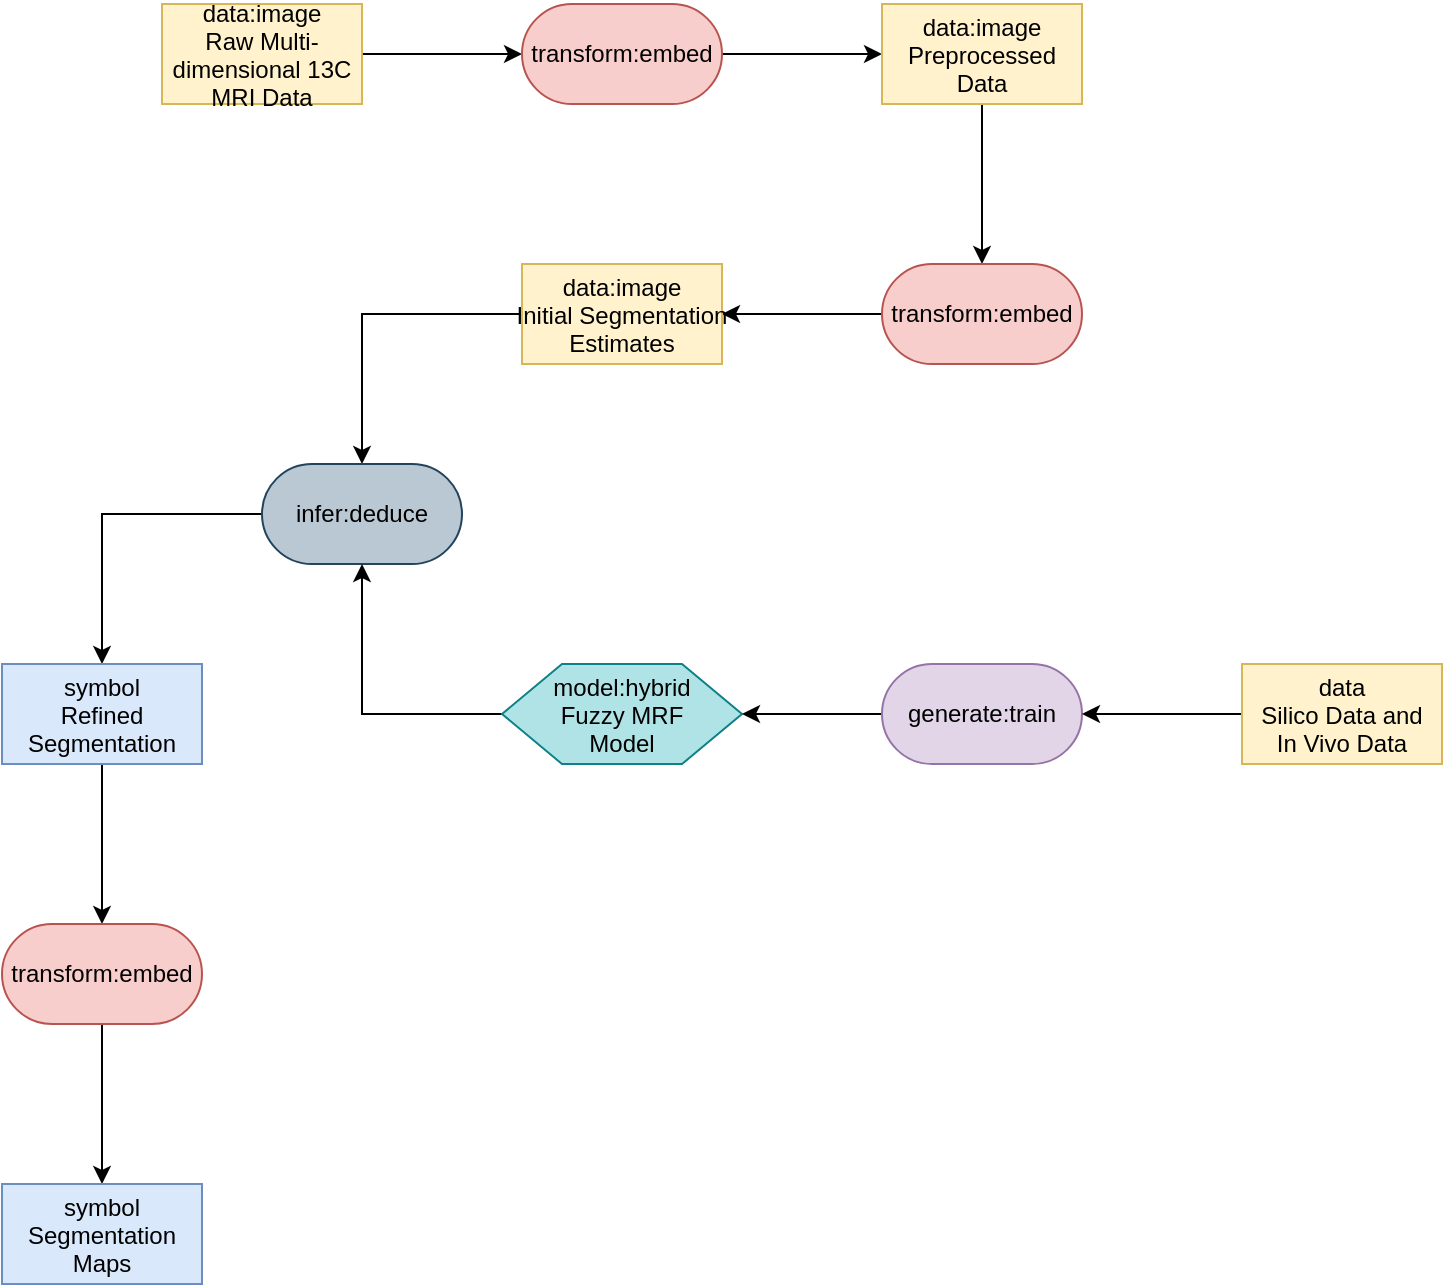 <mxfile version="27.0.5">
  <diagram name="Page-1" id="LG3dW7jTMZFbXFwN9lKe">
    <mxGraphModel dx="1123" dy="673" grid="1" gridSize="10" guides="1" tooltips="1" connect="1" arrows="1" fold="1" page="1" pageScale="1" pageWidth="3300" pageHeight="4681" math="0" shadow="0">
      <root>
        <mxCell id="0" />
        <mxCell id="1" parent="0" />
        <mxCell id="tt4OFCGAbrIiFNeCSwZj-3" style="edgeStyle=orthogonalEdgeStyle;rounded=0;orthogonalLoop=1;jettySize=auto;html=1;exitX=1;exitY=0.5;exitDx=0;exitDy=0;entryX=0;entryY=0.5;entryDx=0;entryDy=0;" edge="1" parent="1" source="tt4OFCGAbrIiFNeCSwZj-1" target="tt4OFCGAbrIiFNeCSwZj-2">
          <mxGeometry relative="1" as="geometry" />
        </mxCell>
        <mxCell id="tt4OFCGAbrIiFNeCSwZj-1" value="data:image&#xa;Raw Multi-&#xa;dimensional 13C&#xa;MRI Data" style="rectangle;fillColor=#fff2cc;strokeColor=#d6b656;" name="data" vertex="1" parent="1">
          <mxGeometry x="340" y="230" width="100" height="50" as="geometry" />
        </mxCell>
        <mxCell id="tt4OFCGAbrIiFNeCSwZj-5" style="edgeStyle=orthogonalEdgeStyle;rounded=0;orthogonalLoop=1;jettySize=auto;html=1;exitX=1;exitY=0.5;exitDx=0;exitDy=0;entryX=0;entryY=0.5;entryDx=0;entryDy=0;" edge="1" parent="1" source="tt4OFCGAbrIiFNeCSwZj-2" target="tt4OFCGAbrIiFNeCSwZj-4">
          <mxGeometry relative="1" as="geometry" />
        </mxCell>
        <mxCell id="tt4OFCGAbrIiFNeCSwZj-2" value="transform:embed" style="rounded=1;whiteSpace=wrap;html=1;arcSize=50;fillColor=#f8cecc;strokeColor=#b85450;" name="transform" vertex="1" parent="1">
          <mxGeometry x="520" y="230" width="100" height="50" as="geometry" />
        </mxCell>
        <mxCell id="tt4OFCGAbrIiFNeCSwZj-7" style="edgeStyle=orthogonalEdgeStyle;rounded=0;orthogonalLoop=1;jettySize=auto;html=1;exitX=0.5;exitY=1;exitDx=0;exitDy=0;entryX=0.5;entryY=0;entryDx=0;entryDy=0;" edge="1" parent="1" source="tt4OFCGAbrIiFNeCSwZj-4" target="tt4OFCGAbrIiFNeCSwZj-6">
          <mxGeometry relative="1" as="geometry" />
        </mxCell>
        <mxCell id="tt4OFCGAbrIiFNeCSwZj-4" value="data:image&#xa;Preprocessed&#xa;Data" style="rectangle;fillColor=#fff2cc;strokeColor=#d6b656;" name="data" vertex="1" parent="1">
          <mxGeometry x="700" y="230" width="100" height="50" as="geometry" />
        </mxCell>
        <mxCell id="tt4OFCGAbrIiFNeCSwZj-9" style="edgeStyle=orthogonalEdgeStyle;rounded=0;orthogonalLoop=1;jettySize=auto;html=1;exitX=0;exitY=0.5;exitDx=0;exitDy=0;entryX=1;entryY=0.5;entryDx=0;entryDy=0;" edge="1" parent="1" source="tt4OFCGAbrIiFNeCSwZj-6" target="tt4OFCGAbrIiFNeCSwZj-8">
          <mxGeometry relative="1" as="geometry" />
        </mxCell>
        <mxCell id="tt4OFCGAbrIiFNeCSwZj-6" value="transform:embed" style="rounded=1;whiteSpace=wrap;html=1;arcSize=50;fillColor=#f8cecc;strokeColor=#b85450;" name="transform" vertex="1" parent="1">
          <mxGeometry x="700" y="360" width="100" height="50" as="geometry" />
        </mxCell>
        <mxCell id="tt4OFCGAbrIiFNeCSwZj-11" style="edgeStyle=orthogonalEdgeStyle;rounded=0;orthogonalLoop=1;jettySize=auto;html=1;exitX=0;exitY=0.5;exitDx=0;exitDy=0;entryX=0.5;entryY=0;entryDx=0;entryDy=0;" edge="1" parent="1" source="tt4OFCGAbrIiFNeCSwZj-8" target="tt4OFCGAbrIiFNeCSwZj-10">
          <mxGeometry relative="1" as="geometry" />
        </mxCell>
        <mxCell id="tt4OFCGAbrIiFNeCSwZj-8" value="data:image&#xa;Initial Segmentation&#xa;Estimates" style="rectangle;fillColor=#fff2cc;strokeColor=#d6b656;" name="data" vertex="1" parent="1">
          <mxGeometry x="520" y="360" width="100" height="50" as="geometry" />
        </mxCell>
        <mxCell id="tt4OFCGAbrIiFNeCSwZj-14" style="edgeStyle=orthogonalEdgeStyle;rounded=0;orthogonalLoop=1;jettySize=auto;html=1;exitX=0;exitY=0.5;exitDx=0;exitDy=0;entryX=0.5;entryY=0;entryDx=0;entryDy=0;" edge="1" parent="1" source="tt4OFCGAbrIiFNeCSwZj-10" target="tt4OFCGAbrIiFNeCSwZj-13">
          <mxGeometry relative="1" as="geometry" />
        </mxCell>
        <mxCell id="tt4OFCGAbrIiFNeCSwZj-10" value="infer:deduce" style="rounded=1;whiteSpace=wrap;html=1;arcSize=50;fillColor=#bac8d3;strokeColor=#23445d;" name="infer:deduce" vertex="1" parent="1">
          <mxGeometry x="390" y="460" width="100" height="50" as="geometry" />
        </mxCell>
        <mxCell id="tt4OFCGAbrIiFNeCSwZj-16" style="edgeStyle=orthogonalEdgeStyle;rounded=0;orthogonalLoop=1;jettySize=auto;html=1;exitX=0.5;exitY=1;exitDx=0;exitDy=0;entryX=0.5;entryY=0;entryDx=0;entryDy=0;" edge="1" parent="1" source="tt4OFCGAbrIiFNeCSwZj-13" target="tt4OFCGAbrIiFNeCSwZj-15">
          <mxGeometry relative="1" as="geometry" />
        </mxCell>
        <mxCell id="tt4OFCGAbrIiFNeCSwZj-13" value="symbol&#xa;Refined&#xa;Segmentation" style="rectangle;fillColor=#dae8fc;strokeColor=#6c8ebf;" name="symbol" vertex="1" parent="1">
          <mxGeometry x="260" y="560" width="100" height="50" as="geometry" />
        </mxCell>
        <mxCell id="tt4OFCGAbrIiFNeCSwZj-18" style="edgeStyle=orthogonalEdgeStyle;rounded=0;orthogonalLoop=1;jettySize=auto;html=1;exitX=0.5;exitY=1;exitDx=0;exitDy=0;entryX=0.5;entryY=0;entryDx=0;entryDy=0;" edge="1" parent="1" source="tt4OFCGAbrIiFNeCSwZj-15" target="tt4OFCGAbrIiFNeCSwZj-17">
          <mxGeometry relative="1" as="geometry" />
        </mxCell>
        <mxCell id="tt4OFCGAbrIiFNeCSwZj-15" value="transform:embed" style="rounded=1;whiteSpace=wrap;html=1;arcSize=50;fillColor=#f8cecc;strokeColor=#b85450;" name="transform" vertex="1" parent="1">
          <mxGeometry x="260" y="690" width="100" height="50" as="geometry" />
        </mxCell>
        <mxCell id="tt4OFCGAbrIiFNeCSwZj-17" value="symbol&#xa;Segmentation&#xa;Maps" style="rectangle;fillColor=#dae8fc;strokeColor=#6c8ebf;" name="symbol" vertex="1" parent="1" tooltip="⚠️ Node not part of any valid pattern.">
          <mxGeometry x="260" y="820" width="100" height="50" as="geometry" />
        </mxCell>
        <mxCell id="tt4OFCGAbrIiFNeCSwZj-20" style="edgeStyle=orthogonalEdgeStyle;rounded=0;orthogonalLoop=1;jettySize=auto;html=1;exitX=0;exitY=0.5;exitDx=0;exitDy=0;entryX=0.5;entryY=1;entryDx=0;entryDy=0;" edge="1" parent="1" source="tt4OFCGAbrIiFNeCSwZj-19" target="tt4OFCGAbrIiFNeCSwZj-10">
          <mxGeometry relative="1" as="geometry" />
        </mxCell>
        <mxCell id="tt4OFCGAbrIiFNeCSwZj-19" value="model:hybrid&#xa;Fuzzy MRF&#xa;Model" style="shape=hexagon;perimeter=hexagonPerimeter2;fillColor=#b0e3e6;strokeColor=#0e8088;" name="model" vertex="1" parent="1">
          <mxGeometry x="510" y="560" width="120" height="50" as="geometry" />
        </mxCell>
        <mxCell id="tt4OFCGAbrIiFNeCSwZj-22" style="edgeStyle=orthogonalEdgeStyle;rounded=0;orthogonalLoop=1;jettySize=auto;html=1;entryX=1;entryY=0.5;entryDx=0;entryDy=0;" edge="1" parent="1" source="tt4OFCGAbrIiFNeCSwZj-21" target="tt4OFCGAbrIiFNeCSwZj-19">
          <mxGeometry relative="1" as="geometry" />
        </mxCell>
        <mxCell id="tt4OFCGAbrIiFNeCSwZj-21" value="generate:train" style="rounded=1;whiteSpace=wrap;html=1;arcSize=50;fillColor=#e1d5e7;strokeColor=#9673a6;" name="generate:train" vertex="1" parent="1">
          <mxGeometry x="700" y="560" width="100" height="50" as="geometry" />
        </mxCell>
        <mxCell id="tt4OFCGAbrIiFNeCSwZj-24" style="edgeStyle=orthogonalEdgeStyle;rounded=0;orthogonalLoop=1;jettySize=auto;html=1;entryX=1;entryY=0.5;entryDx=0;entryDy=0;" edge="1" parent="1" source="tt4OFCGAbrIiFNeCSwZj-23" target="tt4OFCGAbrIiFNeCSwZj-21">
          <mxGeometry relative="1" as="geometry" />
        </mxCell>
        <mxCell id="tt4OFCGAbrIiFNeCSwZj-23" value="data&#xa;Silico Data and&#xa;In Vivo Data" style="rectangle;fillColor=#fff2cc;strokeColor=#d6b656;" name="data" vertex="1" parent="1">
          <mxGeometry x="880" y="560" width="100" height="50" as="geometry" />
        </mxCell>
      </root>
    </mxGraphModel>
  </diagram>
</mxfile>
